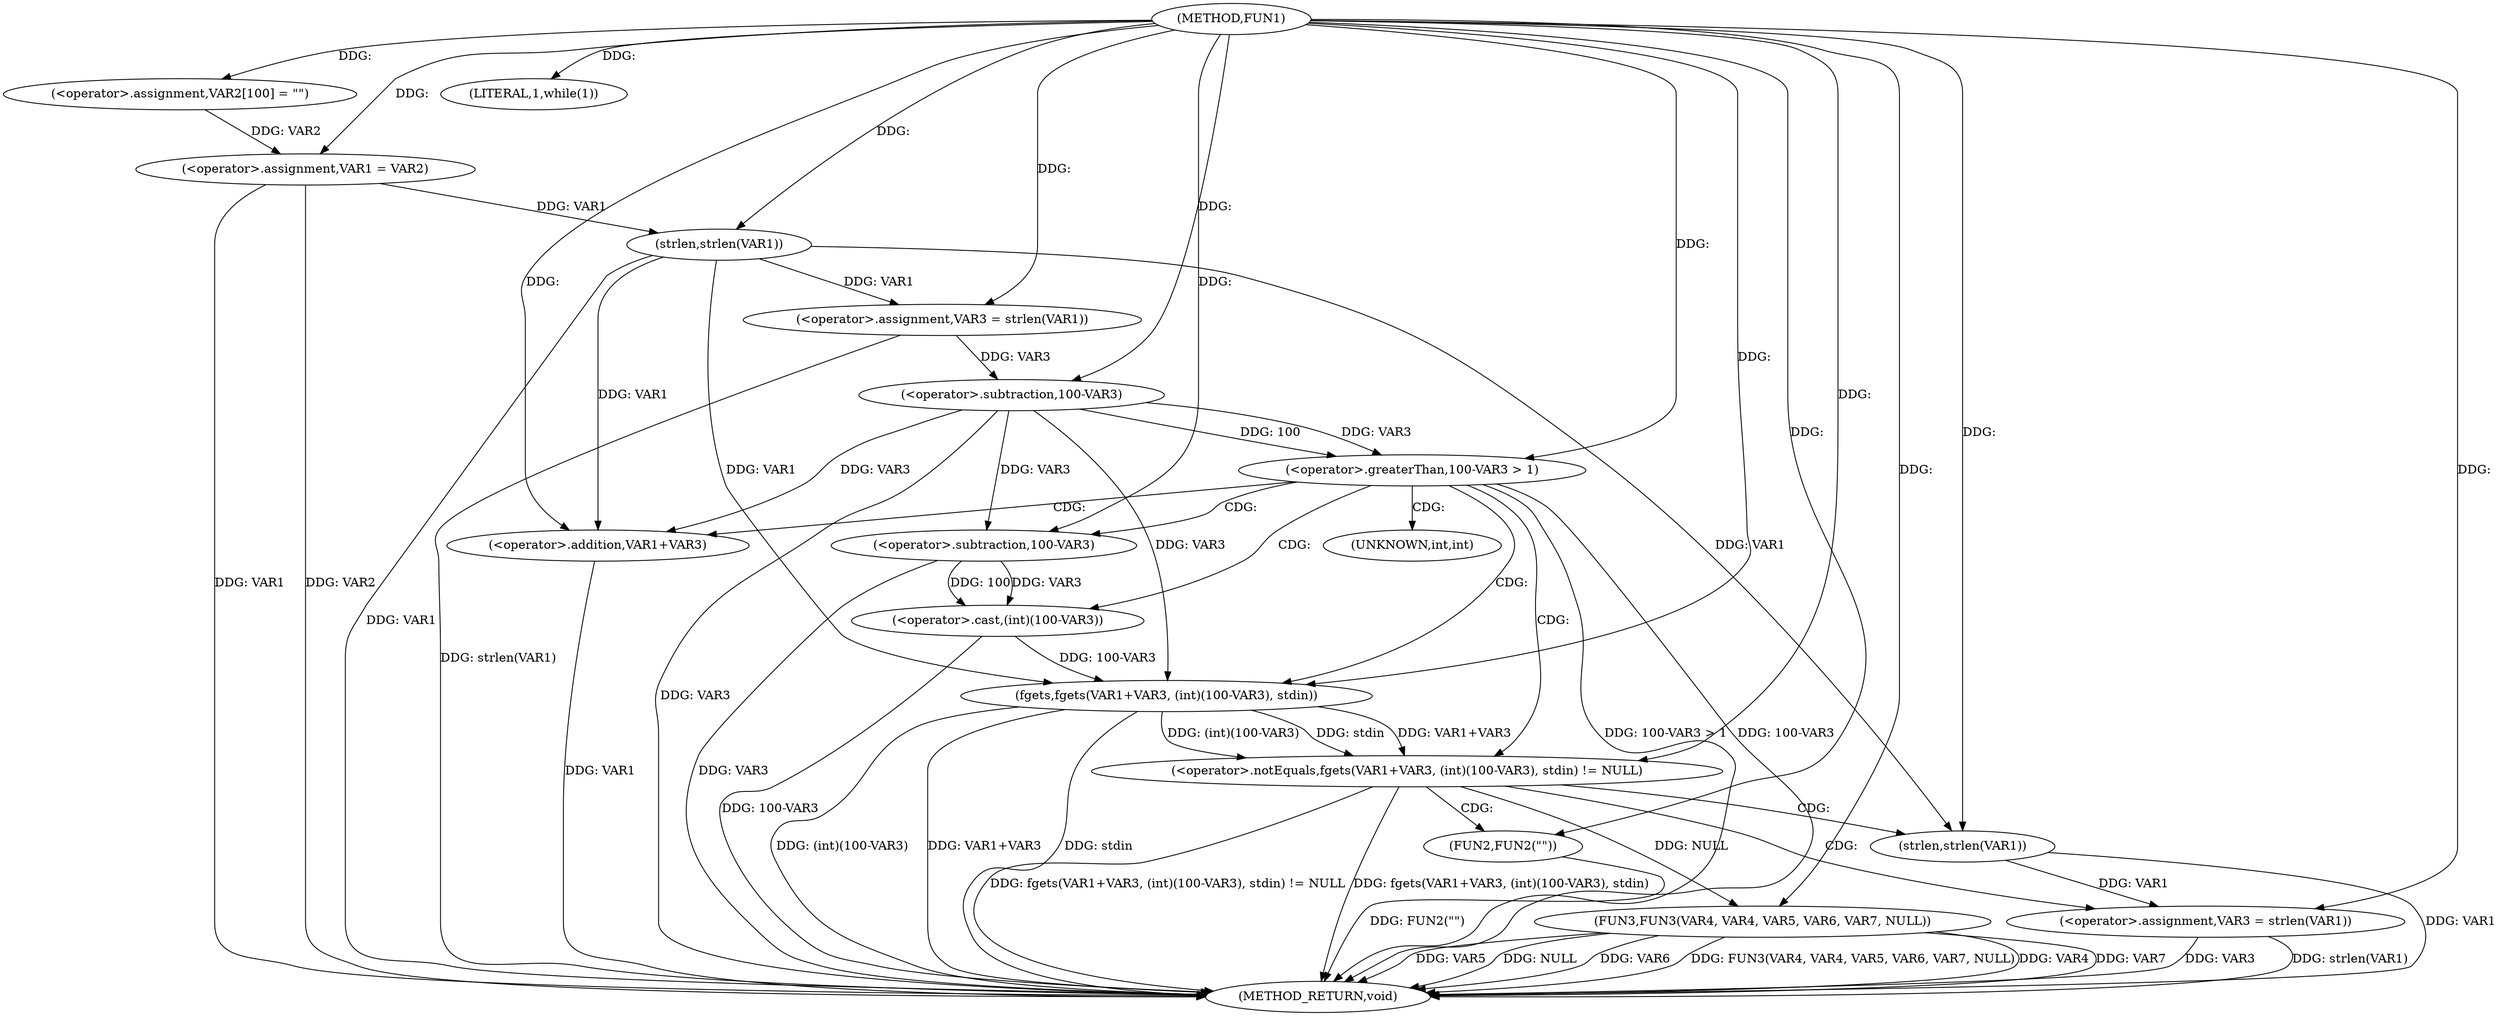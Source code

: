 digraph FUN1 {  
"1000100" [label = "(METHOD,FUN1)" ]
"1000157" [label = "(METHOD_RETURN,void)" ]
"1000104" [label = "(<operator>.assignment,VAR2[100] = \"\")" ]
"1000107" [label = "(<operator>.assignment,VAR1 = VAR2)" ]
"1000111" [label = "(LITERAL,1,while(1))" ]
"1000115" [label = "(<operator>.assignment,VAR3 = strlen(VAR1))" ]
"1000117" [label = "(strlen,strlen(VAR1))" ]
"1000120" [label = "(<operator>.greaterThan,100-VAR3 > 1)" ]
"1000121" [label = "(<operator>.subtraction,100-VAR3)" ]
"1000127" [label = "(<operator>.notEquals,fgets(VAR1+VAR3, (int)(100-VAR3), stdin) != NULL)" ]
"1000128" [label = "(fgets,fgets(VAR1+VAR3, (int)(100-VAR3), stdin))" ]
"1000129" [label = "(<operator>.addition,VAR1+VAR3)" ]
"1000132" [label = "(<operator>.cast,(int)(100-VAR3))" ]
"1000134" [label = "(<operator>.subtraction,100-VAR3)" ]
"1000140" [label = "(<operator>.assignment,VAR3 = strlen(VAR1))" ]
"1000142" [label = "(strlen,strlen(VAR1))" ]
"1000147" [label = "(FUN2,FUN2(\"\"))" ]
"1000150" [label = "(FUN3,FUN3(VAR4, VAR4, VAR5, VAR6, VAR7, NULL))" ]
"1000133" [label = "(UNKNOWN,int,int)" ]
  "1000115" -> "1000157"  [ label = "DDG: strlen(VAR1)"] 
  "1000129" -> "1000157"  [ label = "DDG: VAR1"] 
  "1000140" -> "1000157"  [ label = "DDG: strlen(VAR1)"] 
  "1000107" -> "1000157"  [ label = "DDG: VAR1"] 
  "1000117" -> "1000157"  [ label = "DDG: VAR1"] 
  "1000150" -> "1000157"  [ label = "DDG: VAR6"] 
  "1000120" -> "1000157"  [ label = "DDG: 100-VAR3 > 1"] 
  "1000150" -> "1000157"  [ label = "DDG: FUN3(VAR4, VAR4, VAR5, VAR6, VAR7, NULL)"] 
  "1000147" -> "1000157"  [ label = "DDG: FUN2(\"\")"] 
  "1000150" -> "1000157"  [ label = "DDG: VAR4"] 
  "1000121" -> "1000157"  [ label = "DDG: VAR3"] 
  "1000128" -> "1000157"  [ label = "DDG: (int)(100-VAR3)"] 
  "1000140" -> "1000157"  [ label = "DDG: VAR3"] 
  "1000128" -> "1000157"  [ label = "DDG: VAR1+VAR3"] 
  "1000150" -> "1000157"  [ label = "DDG: VAR7"] 
  "1000132" -> "1000157"  [ label = "DDG: 100-VAR3"] 
  "1000120" -> "1000157"  [ label = "DDG: 100-VAR3"] 
  "1000127" -> "1000157"  [ label = "DDG: fgets(VAR1+VAR3, (int)(100-VAR3), stdin) != NULL"] 
  "1000150" -> "1000157"  [ label = "DDG: VAR5"] 
  "1000142" -> "1000157"  [ label = "DDG: VAR1"] 
  "1000134" -> "1000157"  [ label = "DDG: VAR3"] 
  "1000127" -> "1000157"  [ label = "DDG: fgets(VAR1+VAR3, (int)(100-VAR3), stdin)"] 
  "1000150" -> "1000157"  [ label = "DDG: NULL"] 
  "1000128" -> "1000157"  [ label = "DDG: stdin"] 
  "1000107" -> "1000157"  [ label = "DDG: VAR2"] 
  "1000100" -> "1000104"  [ label = "DDG: "] 
  "1000104" -> "1000107"  [ label = "DDG: VAR2"] 
  "1000100" -> "1000107"  [ label = "DDG: "] 
  "1000100" -> "1000111"  [ label = "DDG: "] 
  "1000117" -> "1000115"  [ label = "DDG: VAR1"] 
  "1000100" -> "1000115"  [ label = "DDG: "] 
  "1000107" -> "1000117"  [ label = "DDG: VAR1"] 
  "1000100" -> "1000117"  [ label = "DDG: "] 
  "1000121" -> "1000120"  [ label = "DDG: 100"] 
  "1000121" -> "1000120"  [ label = "DDG: VAR3"] 
  "1000100" -> "1000121"  [ label = "DDG: "] 
  "1000115" -> "1000121"  [ label = "DDG: VAR3"] 
  "1000100" -> "1000120"  [ label = "DDG: "] 
  "1000128" -> "1000127"  [ label = "DDG: VAR1+VAR3"] 
  "1000128" -> "1000127"  [ label = "DDG: (int)(100-VAR3)"] 
  "1000128" -> "1000127"  [ label = "DDG: stdin"] 
  "1000117" -> "1000128"  [ label = "DDG: VAR1"] 
  "1000100" -> "1000128"  [ label = "DDG: "] 
  "1000121" -> "1000128"  [ label = "DDG: VAR3"] 
  "1000117" -> "1000129"  [ label = "DDG: VAR1"] 
  "1000100" -> "1000129"  [ label = "DDG: "] 
  "1000121" -> "1000129"  [ label = "DDG: VAR3"] 
  "1000132" -> "1000128"  [ label = "DDG: 100-VAR3"] 
  "1000134" -> "1000132"  [ label = "DDG: 100"] 
  "1000134" -> "1000132"  [ label = "DDG: VAR3"] 
  "1000100" -> "1000134"  [ label = "DDG: "] 
  "1000121" -> "1000134"  [ label = "DDG: VAR3"] 
  "1000100" -> "1000127"  [ label = "DDG: "] 
  "1000142" -> "1000140"  [ label = "DDG: VAR1"] 
  "1000100" -> "1000140"  [ label = "DDG: "] 
  "1000100" -> "1000142"  [ label = "DDG: "] 
  "1000117" -> "1000142"  [ label = "DDG: VAR1"] 
  "1000100" -> "1000147"  [ label = "DDG: "] 
  "1000100" -> "1000150"  [ label = "DDG: "] 
  "1000127" -> "1000150"  [ label = "DDG: NULL"] 
  "1000120" -> "1000127"  [ label = "CDG: "] 
  "1000120" -> "1000132"  [ label = "CDG: "] 
  "1000120" -> "1000128"  [ label = "CDG: "] 
  "1000120" -> "1000129"  [ label = "CDG: "] 
  "1000120" -> "1000133"  [ label = "CDG: "] 
  "1000120" -> "1000134"  [ label = "CDG: "] 
  "1000127" -> "1000142"  [ label = "CDG: "] 
  "1000127" -> "1000147"  [ label = "CDG: "] 
  "1000127" -> "1000140"  [ label = "CDG: "] 
}
